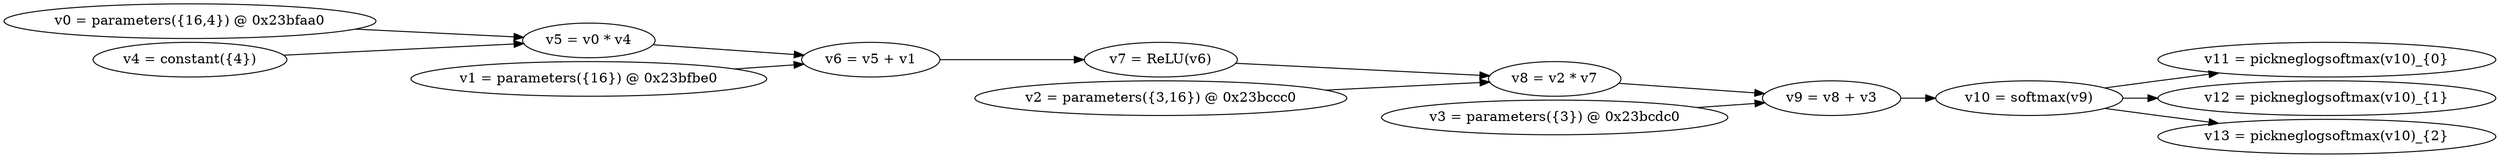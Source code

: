 digraph G {
  rankdir=LR;
  nodesep=.05;
  N0 [label="v0 = parameters({16,4}) @ 0x23bfaa0"];
  N1 [label="v1 = parameters({16}) @ 0x23bfbe0"];
  N2 [label="v2 = parameters({3,16}) @ 0x23bccc0"];
  N3 [label="v3 = parameters({3}) @ 0x23bcdc0"];
  N4 [label="v4 = constant({4})"];
  N5 [label="v5 = v0 * v4"];
  N0 -> N5;
  N4 -> N5;
  N6 [label="v6 = v5 + v1"];
  N5 -> N6;
  N1 -> N6;
  N7 [label="v7 = ReLU(v6)"];
  N6 -> N7;
  N8 [label="v8 = v2 * v7"];
  N2 -> N8;
  N7 -> N8;
  N9 [label="v9 = v8 + v3"];
  N8 -> N9;
  N3 -> N9;
  N10 [label="v10 = softmax(v9)"];
  N9 -> N10;
  N11 [label="v11 = pickneglogsoftmax(v10)_{0}"];
  N10 -> N11;
  N12 [label="v12 = pickneglogsoftmax(v10)_{1}"];
  N10 -> N12;
  N13 [label="v13 = pickneglogsoftmax(v10)_{2}"];
  N10 -> N13;
}

